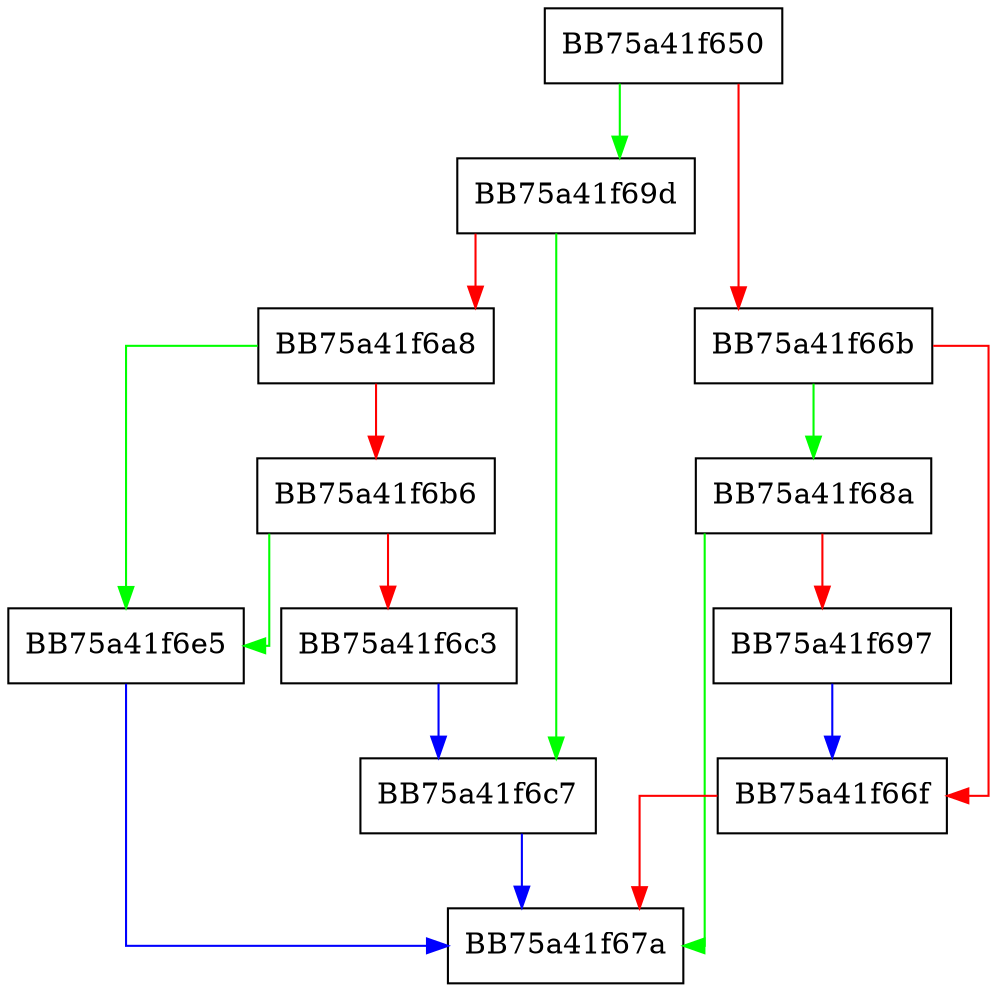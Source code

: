 digraph decompress {
  node [shape="box"];
  graph [splines=ortho];
  BB75a41f650 -> BB75a41f69d [color="green"];
  BB75a41f650 -> BB75a41f66b [color="red"];
  BB75a41f66b -> BB75a41f68a [color="green"];
  BB75a41f66b -> BB75a41f66f [color="red"];
  BB75a41f66f -> BB75a41f67a [color="red"];
  BB75a41f68a -> BB75a41f67a [color="green"];
  BB75a41f68a -> BB75a41f697 [color="red"];
  BB75a41f697 -> BB75a41f66f [color="blue"];
  BB75a41f69d -> BB75a41f6c7 [color="green"];
  BB75a41f69d -> BB75a41f6a8 [color="red"];
  BB75a41f6a8 -> BB75a41f6e5 [color="green"];
  BB75a41f6a8 -> BB75a41f6b6 [color="red"];
  BB75a41f6b6 -> BB75a41f6e5 [color="green"];
  BB75a41f6b6 -> BB75a41f6c3 [color="red"];
  BB75a41f6c3 -> BB75a41f6c7 [color="blue"];
  BB75a41f6c7 -> BB75a41f67a [color="blue"];
  BB75a41f6e5 -> BB75a41f67a [color="blue"];
}